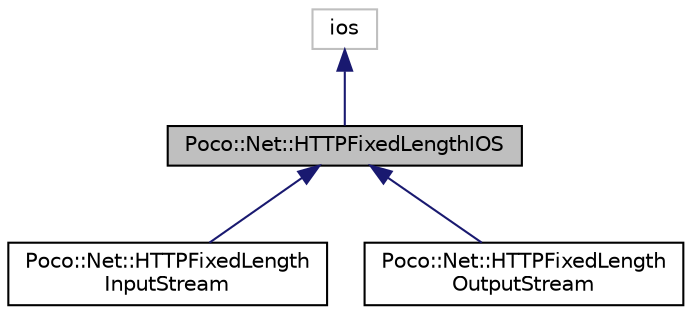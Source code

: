 digraph "Poco::Net::HTTPFixedLengthIOS"
{
 // LATEX_PDF_SIZE
  edge [fontname="Helvetica",fontsize="10",labelfontname="Helvetica",labelfontsize="10"];
  node [fontname="Helvetica",fontsize="10",shape=record];
  Node1 [label="Poco::Net::HTTPFixedLengthIOS",height=0.2,width=0.4,color="black", fillcolor="grey75", style="filled", fontcolor="black",tooltip="The base class for HTTPFixedLengthInputStream."];
  Node2 -> Node1 [dir="back",color="midnightblue",fontsize="10",style="solid"];
  Node2 [label="ios",height=0.2,width=0.4,color="grey75", fillcolor="white", style="filled",tooltip=" "];
  Node1 -> Node3 [dir="back",color="midnightblue",fontsize="10",style="solid"];
  Node3 [label="Poco::Net::HTTPFixedLength\lInputStream",height=0.2,width=0.4,color="black", fillcolor="white", style="filled",URL="$classPoco_1_1Net_1_1HTTPFixedLengthInputStream.html",tooltip="This class is for internal use by HTTPSession only."];
  Node1 -> Node4 [dir="back",color="midnightblue",fontsize="10",style="solid"];
  Node4 [label="Poco::Net::HTTPFixedLength\lOutputStream",height=0.2,width=0.4,color="black", fillcolor="white", style="filled",URL="$classPoco_1_1Net_1_1HTTPFixedLengthOutputStream.html",tooltip="This class is for internal use by HTTPSession only."];
}
